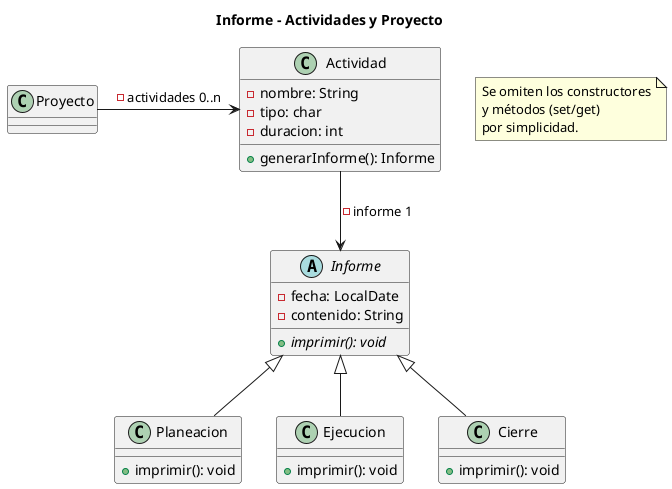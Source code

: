 @startuml
title Informe - Actividades y Proyecto

abstract class Informe {
    - fecha: LocalDate
    - contenido: String
    {abstract} + imprimir(): void
}

class Planeacion {
    + imprimir(): void
}

class Ejecucion {
    + imprimir(): void
}

class Cierre {
    + imprimir(): void
}

class Actividad {
    - nombre: String
    - tipo: char
    - duracion: int
    + generarInforme(): Informe
}

class Proyecto {
    ' * - actividades: List<Actividad>
}

Informe <|-- Planeacion
Informe <|-- Ejecucion
Informe <|-- Cierre

Actividad --> Informe : "-informe 1"
Proyecto -> Actividad : "- actividades 0..n" 

note "Se omiten los constructores\ny métodos (set/get)\npor simplicidad." as N1
' note: 

@enduml
